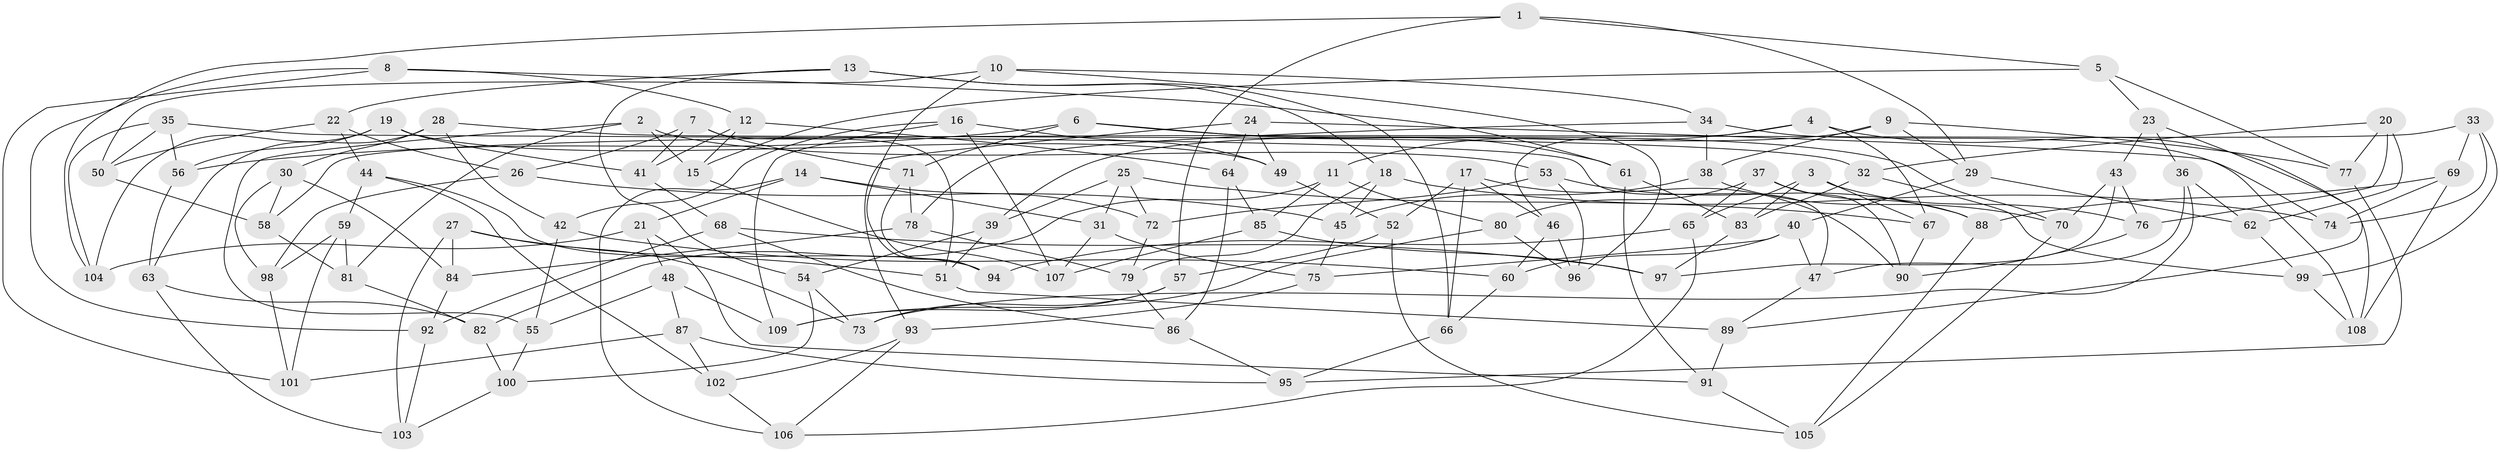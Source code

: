 // coarse degree distribution, {6: 0.5217391304347826, 4: 0.391304347826087, 5: 0.057971014492753624, 3: 0.028985507246376812}
// Generated by graph-tools (version 1.1) at 2025/52/02/27/25 19:52:31]
// undirected, 109 vertices, 218 edges
graph export_dot {
graph [start="1"]
  node [color=gray90,style=filled];
  1;
  2;
  3;
  4;
  5;
  6;
  7;
  8;
  9;
  10;
  11;
  12;
  13;
  14;
  15;
  16;
  17;
  18;
  19;
  20;
  21;
  22;
  23;
  24;
  25;
  26;
  27;
  28;
  29;
  30;
  31;
  32;
  33;
  34;
  35;
  36;
  37;
  38;
  39;
  40;
  41;
  42;
  43;
  44;
  45;
  46;
  47;
  48;
  49;
  50;
  51;
  52;
  53;
  54;
  55;
  56;
  57;
  58;
  59;
  60;
  61;
  62;
  63;
  64;
  65;
  66;
  67;
  68;
  69;
  70;
  71;
  72;
  73;
  74;
  75;
  76;
  77;
  78;
  79;
  80;
  81;
  82;
  83;
  84;
  85;
  86;
  87;
  88;
  89;
  90;
  91;
  92;
  93;
  94;
  95;
  96;
  97;
  98;
  99;
  100;
  101;
  102;
  103;
  104;
  105;
  106;
  107;
  108;
  109;
  1 -- 29;
  1 -- 57;
  1 -- 104;
  1 -- 5;
  2 -- 15;
  2 -- 53;
  2 -- 55;
  2 -- 81;
  3 -- 67;
  3 -- 65;
  3 -- 83;
  3 -- 76;
  4 -- 46;
  4 -- 108;
  4 -- 67;
  4 -- 11;
  5 -- 77;
  5 -- 15;
  5 -- 23;
  6 -- 61;
  6 -- 71;
  6 -- 70;
  6 -- 56;
  7 -- 26;
  7 -- 51;
  7 -- 41;
  7 -- 71;
  8 -- 61;
  8 -- 12;
  8 -- 101;
  8 -- 92;
  9 -- 38;
  9 -- 39;
  9 -- 29;
  9 -- 77;
  10 -- 50;
  10 -- 34;
  10 -- 94;
  10 -- 96;
  11 -- 80;
  11 -- 85;
  11 -- 82;
  12 -- 64;
  12 -- 15;
  12 -- 41;
  13 -- 22;
  13 -- 66;
  13 -- 54;
  13 -- 18;
  14 -- 21;
  14 -- 106;
  14 -- 31;
  14 -- 72;
  15 -- 107;
  16 -- 42;
  16 -- 49;
  16 -- 107;
  16 -- 109;
  17 -- 90;
  17 -- 66;
  17 -- 52;
  17 -- 46;
  18 -- 79;
  18 -- 74;
  18 -- 45;
  19 -- 56;
  19 -- 49;
  19 -- 104;
  19 -- 41;
  20 -- 77;
  20 -- 32;
  20 -- 62;
  20 -- 76;
  21 -- 91;
  21 -- 104;
  21 -- 48;
  22 -- 50;
  22 -- 44;
  22 -- 26;
  23 -- 89;
  23 -- 36;
  23 -- 43;
  24 -- 64;
  24 -- 93;
  24 -- 74;
  24 -- 49;
  25 -- 67;
  25 -- 72;
  25 -- 31;
  25 -- 39;
  26 -- 98;
  26 -- 45;
  27 -- 84;
  27 -- 103;
  27 -- 51;
  27 -- 73;
  28 -- 30;
  28 -- 42;
  28 -- 63;
  28 -- 32;
  29 -- 40;
  29 -- 62;
  30 -- 58;
  30 -- 98;
  30 -- 84;
  31 -- 107;
  31 -- 75;
  32 -- 83;
  32 -- 99;
  33 -- 74;
  33 -- 99;
  33 -- 58;
  33 -- 69;
  34 -- 38;
  34 -- 78;
  34 -- 108;
  35 -- 50;
  35 -- 47;
  35 -- 56;
  35 -- 104;
  36 -- 73;
  36 -- 62;
  36 -- 47;
  37 -- 88;
  37 -- 80;
  37 -- 65;
  37 -- 90;
  38 -- 45;
  38 -- 70;
  39 -- 54;
  39 -- 51;
  40 -- 60;
  40 -- 75;
  40 -- 47;
  41 -- 68;
  42 -- 55;
  42 -- 60;
  43 -- 97;
  43 -- 70;
  43 -- 76;
  44 -- 94;
  44 -- 102;
  44 -- 59;
  45 -- 75;
  46 -- 60;
  46 -- 96;
  47 -- 89;
  48 -- 87;
  48 -- 109;
  48 -- 55;
  49 -- 52;
  50 -- 58;
  51 -- 89;
  52 -- 105;
  52 -- 57;
  53 -- 72;
  53 -- 88;
  53 -- 96;
  54 -- 73;
  54 -- 100;
  55 -- 100;
  56 -- 63;
  57 -- 109;
  57 -- 73;
  58 -- 81;
  59 -- 98;
  59 -- 101;
  59 -- 81;
  60 -- 66;
  61 -- 83;
  61 -- 91;
  62 -- 99;
  63 -- 103;
  63 -- 82;
  64 -- 86;
  64 -- 85;
  65 -- 94;
  65 -- 106;
  66 -- 95;
  67 -- 90;
  68 -- 97;
  68 -- 86;
  68 -- 92;
  69 -- 108;
  69 -- 74;
  69 -- 88;
  70 -- 105;
  71 -- 94;
  71 -- 78;
  72 -- 79;
  75 -- 93;
  76 -- 90;
  77 -- 95;
  78 -- 84;
  78 -- 79;
  79 -- 86;
  80 -- 109;
  80 -- 96;
  81 -- 82;
  82 -- 100;
  83 -- 97;
  84 -- 92;
  85 -- 107;
  85 -- 97;
  86 -- 95;
  87 -- 101;
  87 -- 95;
  87 -- 102;
  88 -- 105;
  89 -- 91;
  91 -- 105;
  92 -- 103;
  93 -- 106;
  93 -- 102;
  98 -- 101;
  99 -- 108;
  100 -- 103;
  102 -- 106;
}
